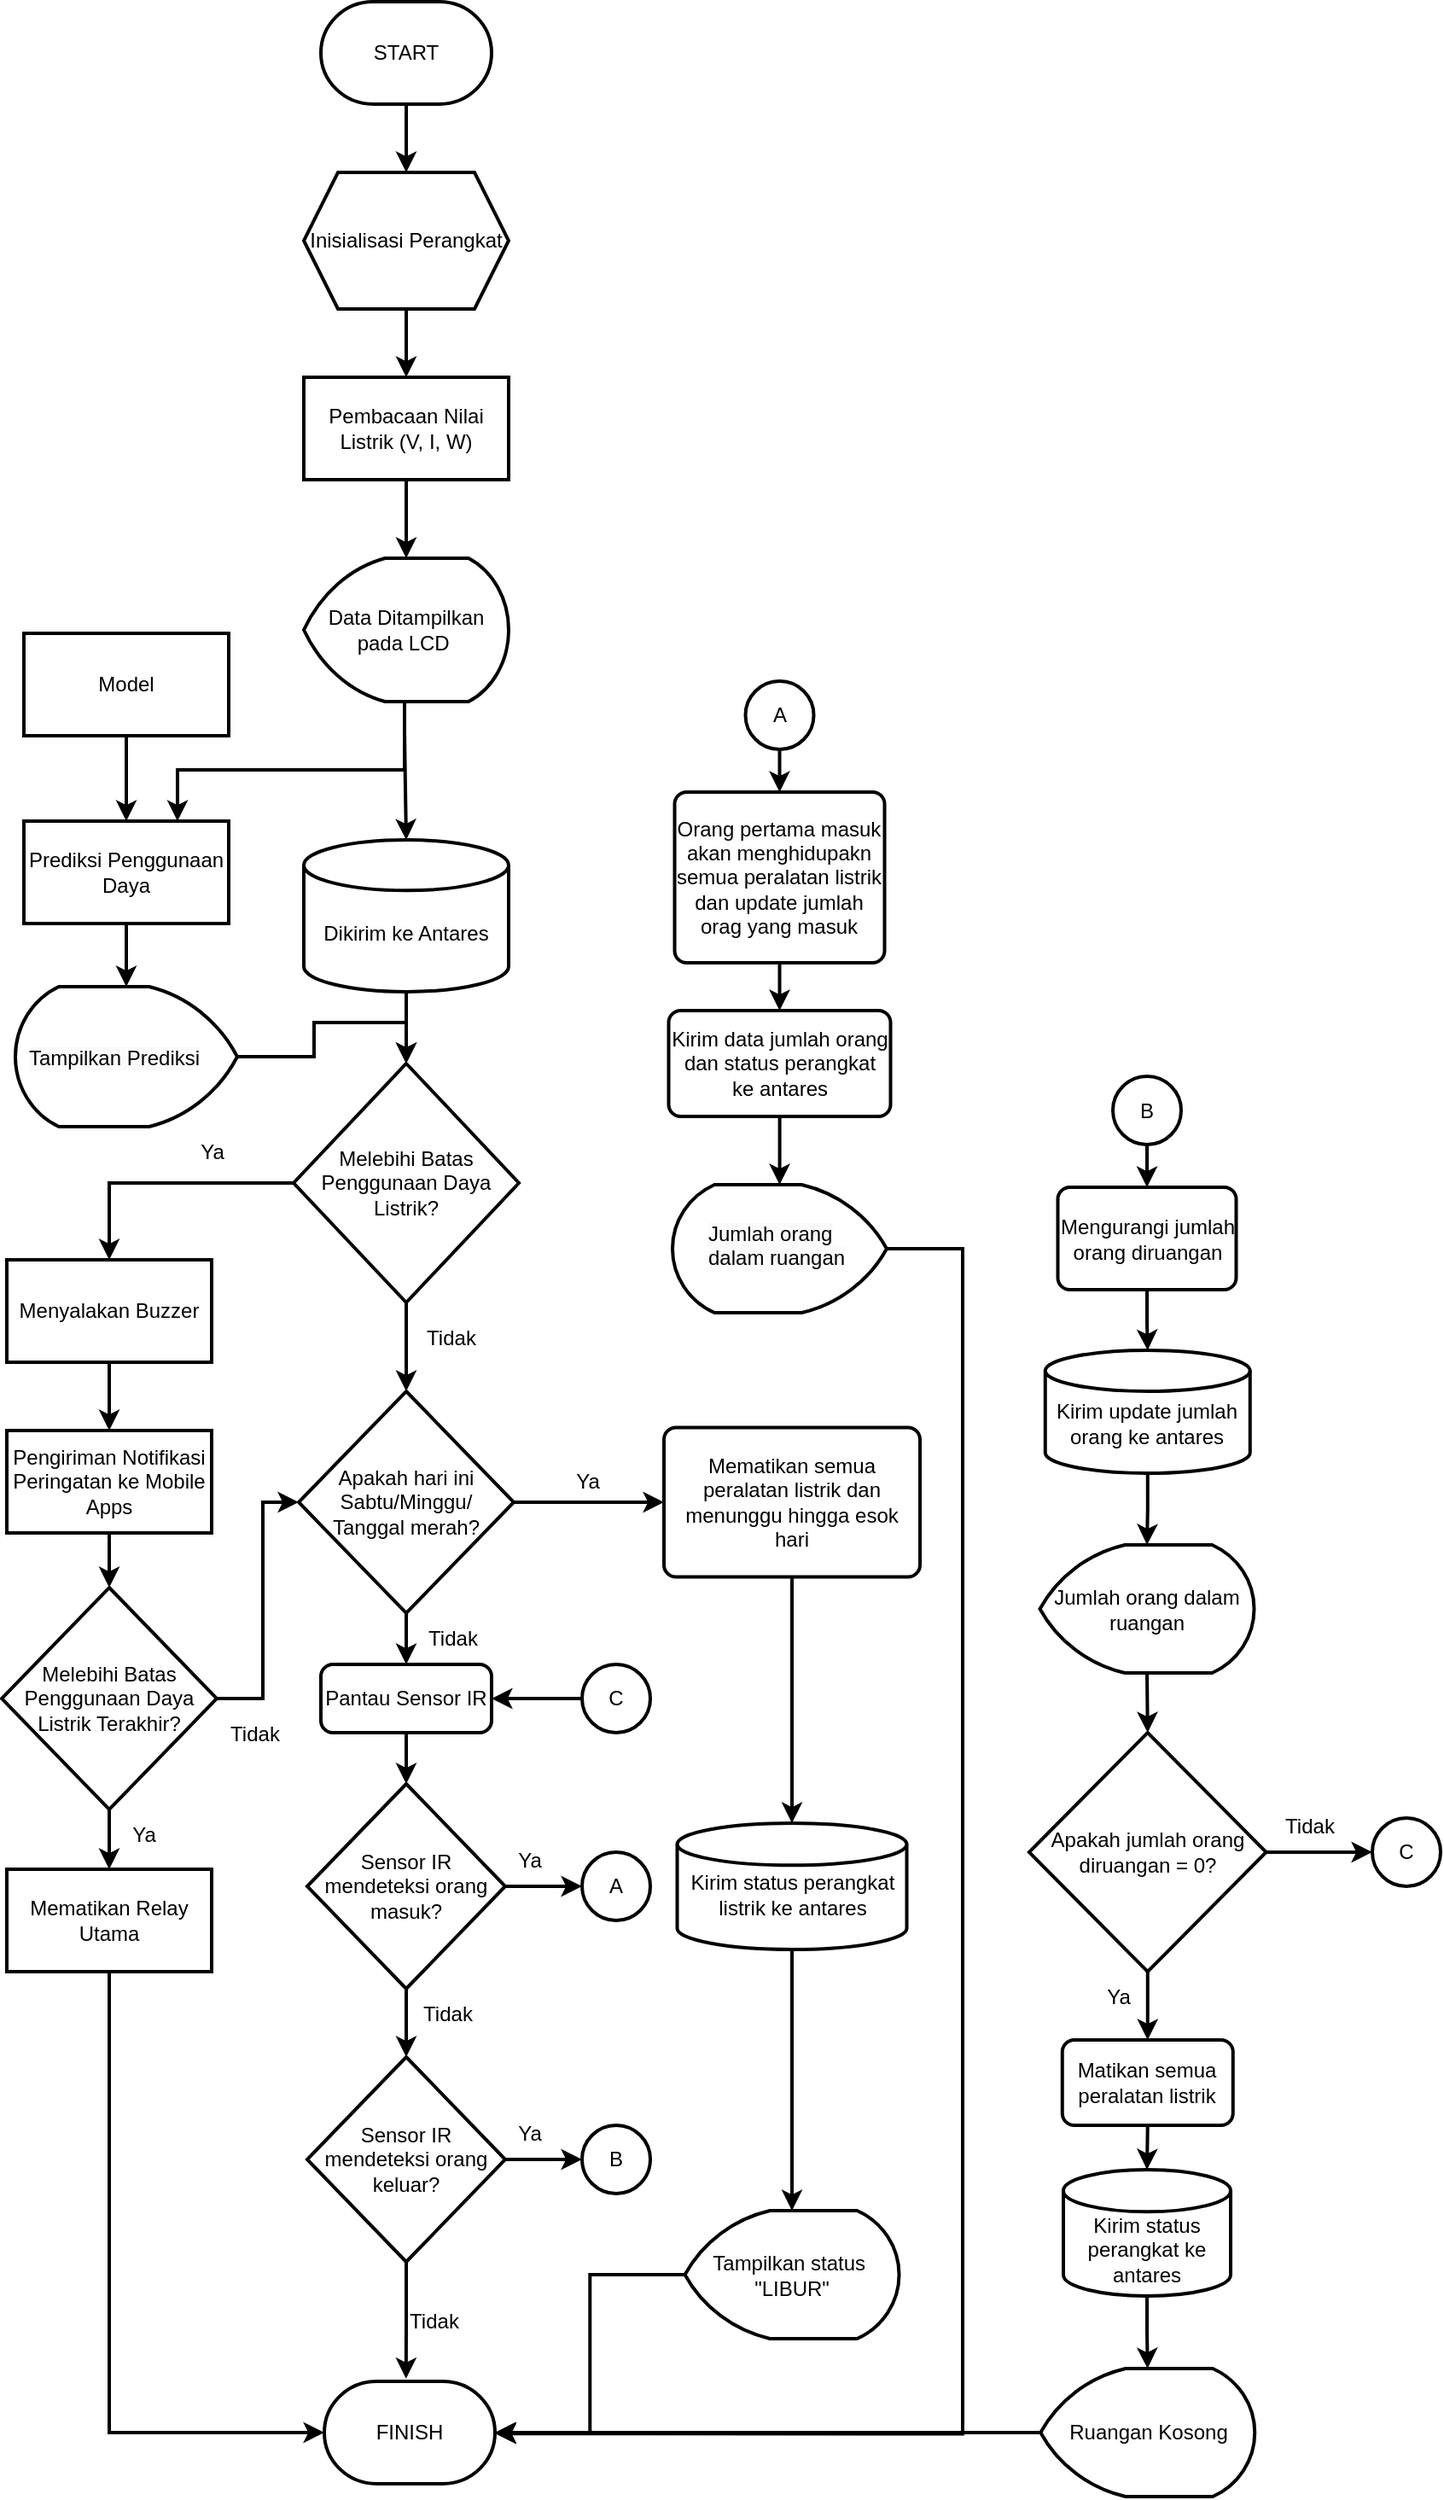 <mxfile version="24.6.4" type="device" pages="4">
  <diagram name="Sistem Umum" id="RrSvOw7ANNgyNgRPT1aV">
    <mxGraphModel dx="1180" dy="2095" grid="1" gridSize="10" guides="1" tooltips="1" connect="1" arrows="1" fold="1" page="1" pageScale="1" pageWidth="827" pageHeight="1169" math="0" shadow="0">
      <root>
        <mxCell id="0" />
        <mxCell id="1" parent="0" />
        <mxCell id="bnpkmZor5TYQR4wsPJD0-1" value="" style="edgeStyle=orthogonalEdgeStyle;rounded=0;orthogonalLoop=1;jettySize=auto;html=1;strokeWidth=2;" parent="1" source="bnpkmZor5TYQR4wsPJD0-2" target="bnpkmZor5TYQR4wsPJD0-4" edge="1">
          <mxGeometry relative="1" as="geometry" />
        </mxCell>
        <mxCell id="bnpkmZor5TYQR4wsPJD0-2" value="START" style="strokeWidth=2;html=1;shape=mxgraph.flowchart.terminator;whiteSpace=wrap;" parent="1" vertex="1">
          <mxGeometry x="217" y="870" width="100" height="60" as="geometry" />
        </mxCell>
        <mxCell id="bnpkmZor5TYQR4wsPJD0-3" value="" style="edgeStyle=orthogonalEdgeStyle;rounded=0;orthogonalLoop=1;jettySize=auto;html=1;strokeWidth=2;" parent="1" source="bnpkmZor5TYQR4wsPJD0-4" target="bnpkmZor5TYQR4wsPJD0-7" edge="1">
          <mxGeometry relative="1" as="geometry" />
        </mxCell>
        <mxCell id="bnpkmZor5TYQR4wsPJD0-4" value="Inisialisasi Perangkat" style="shape=hexagon;perimeter=hexagonPerimeter2;whiteSpace=wrap;html=1;fixedSize=1;strokeWidth=2;" parent="1" vertex="1">
          <mxGeometry x="207" y="970" width="120" height="80" as="geometry" />
        </mxCell>
        <mxCell id="bnpkmZor5TYQR4wsPJD0-97" value="" style="edgeStyle=orthogonalEdgeStyle;rounded=0;orthogonalLoop=1;jettySize=auto;html=1;strokeWidth=2;" parent="1" source="bnpkmZor5TYQR4wsPJD0-7" target="bnpkmZor5TYQR4wsPJD0-96" edge="1">
          <mxGeometry relative="1" as="geometry" />
        </mxCell>
        <mxCell id="bnpkmZor5TYQR4wsPJD0-7" value="Pembacaan Nilai Listrik (V, I, W)" style="whiteSpace=wrap;html=1;strokeWidth=2;" parent="1" vertex="1">
          <mxGeometry x="207" y="1090" width="120" height="60" as="geometry" />
        </mxCell>
        <mxCell id="bnpkmZor5TYQR4wsPJD0-8" value="" style="edgeStyle=orthogonalEdgeStyle;rounded=0;orthogonalLoop=1;jettySize=auto;html=1;strokeWidth=2;exitX=0.5;exitY=1;exitDx=0;exitDy=0;exitPerimeter=0;" parent="1" source="bnpkmZor5TYQR4wsPJD0-90" target="bnpkmZor5TYQR4wsPJD0-11" edge="1">
          <mxGeometry relative="1" as="geometry">
            <mxPoint x="267" y="1440" as="sourcePoint" />
          </mxGeometry>
        </mxCell>
        <mxCell id="bnpkmZor5TYQR4wsPJD0-9" value="" style="edgeStyle=orthogonalEdgeStyle;rounded=0;orthogonalLoop=1;jettySize=auto;html=1;entryX=0.5;entryY=0;entryDx=0;entryDy=0;exitX=0;exitY=0.5;exitDx=0;exitDy=0;strokeWidth=2;" parent="1" source="bnpkmZor5TYQR4wsPJD0-11" target="bnpkmZor5TYQR4wsPJD0-13" edge="1">
          <mxGeometry relative="1" as="geometry">
            <mxPoint x="439" y="1432" as="targetPoint" />
          </mxGeometry>
        </mxCell>
        <mxCell id="bnpkmZor5TYQR4wsPJD0-10" value="" style="edgeStyle=orthogonalEdgeStyle;rounded=0;orthogonalLoop=1;jettySize=auto;html=1;strokeWidth=2;" parent="1" source="bnpkmZor5TYQR4wsPJD0-11" target="bnpkmZor5TYQR4wsPJD0-24" edge="1">
          <mxGeometry relative="1" as="geometry" />
        </mxCell>
        <mxCell id="bnpkmZor5TYQR4wsPJD0-11" value="Melebihi Batas Penggunaan Daya Listrik?" style="rhombus;whiteSpace=wrap;html=1;strokeWidth=2;" parent="1" vertex="1">
          <mxGeometry x="201" y="1492" width="132" height="140" as="geometry" />
        </mxCell>
        <mxCell id="bnpkmZor5TYQR4wsPJD0-12" value="" style="edgeStyle=orthogonalEdgeStyle;rounded=0;orthogonalLoop=1;jettySize=auto;html=1;strokeWidth=2;" parent="1" source="bnpkmZor5TYQR4wsPJD0-13" target="bnpkmZor5TYQR4wsPJD0-15" edge="1">
          <mxGeometry relative="1" as="geometry" />
        </mxCell>
        <mxCell id="bnpkmZor5TYQR4wsPJD0-13" value="Menyalakan Buzzer" style="whiteSpace=wrap;html=1;strokeWidth=2;" parent="1" vertex="1">
          <mxGeometry x="33" y="1607" width="120" height="60" as="geometry" />
        </mxCell>
        <mxCell id="bnpkmZor5TYQR4wsPJD0-14" value="" style="edgeStyle=orthogonalEdgeStyle;rounded=0;orthogonalLoop=1;jettySize=auto;html=1;strokeWidth=2;" parent="1" source="bnpkmZor5TYQR4wsPJD0-15" target="bnpkmZor5TYQR4wsPJD0-77" edge="1">
          <mxGeometry relative="1" as="geometry" />
        </mxCell>
        <mxCell id="bnpkmZor5TYQR4wsPJD0-15" value="Pengiriman Notifikasi Peringatan ke Mobile Apps" style="whiteSpace=wrap;html=1;strokeWidth=2;" parent="1" vertex="1">
          <mxGeometry x="33" y="1707" width="120" height="60" as="geometry" />
        </mxCell>
        <mxCell id="bnpkmZor5TYQR4wsPJD0-16" value="" style="edgeStyle=orthogonalEdgeStyle;rounded=0;orthogonalLoop=1;jettySize=auto;html=1;strokeWidth=2;entryX=0;entryY=0.5;entryDx=0;entryDy=0;entryPerimeter=0;exitX=0.5;exitY=1;exitDx=0;exitDy=0;" parent="1" source="bnpkmZor5TYQR4wsPJD0-17" target="bnpkmZor5TYQR4wsPJD0-73" edge="1">
          <mxGeometry relative="1" as="geometry">
            <mxPoint x="93.0" y="2056.5" as="targetPoint" />
          </mxGeometry>
        </mxCell>
        <mxCell id="bnpkmZor5TYQR4wsPJD0-17" value="Mematikan Relay Utama" style="whiteSpace=wrap;html=1;strokeWidth=2;" parent="1" vertex="1">
          <mxGeometry x="33" y="1964" width="120" height="60" as="geometry" />
        </mxCell>
        <mxCell id="bnpkmZor5TYQR4wsPJD0-18" value="" style="edgeStyle=orthogonalEdgeStyle;rounded=0;orthogonalLoop=1;jettySize=auto;html=1;strokeWidth=2;entryX=0.5;entryY=1;entryDx=0;entryDy=0;entryPerimeter=0;" parent="1" source="bnpkmZor5TYQR4wsPJD0-19" target="bnpkmZor5TYQR4wsPJD0-82" edge="1">
          <mxGeometry relative="1" as="geometry">
            <mxPoint x="103" y="1460" as="targetPoint" />
          </mxGeometry>
        </mxCell>
        <mxCell id="bnpkmZor5TYQR4wsPJD0-19" value="Prediksi Penggunaan Daya" style="whiteSpace=wrap;html=1;strokeWidth=2;" parent="1" vertex="1">
          <mxGeometry x="43" y="1350" width="120" height="60" as="geometry" />
        </mxCell>
        <mxCell id="bnpkmZor5TYQR4wsPJD0-20" value="" style="edgeStyle=orthogonalEdgeStyle;rounded=0;orthogonalLoop=1;jettySize=auto;html=1;strokeWidth=2;" parent="1" source="bnpkmZor5TYQR4wsPJD0-21" target="bnpkmZor5TYQR4wsPJD0-19" edge="1">
          <mxGeometry relative="1" as="geometry" />
        </mxCell>
        <mxCell id="bnpkmZor5TYQR4wsPJD0-21" value="Model" style="whiteSpace=wrap;html=1;strokeWidth=2;" parent="1" vertex="1">
          <mxGeometry x="43" y="1240" width="120" height="60" as="geometry" />
        </mxCell>
        <mxCell id="bnpkmZor5TYQR4wsPJD0-22" style="edgeStyle=orthogonalEdgeStyle;rounded=0;orthogonalLoop=1;jettySize=auto;html=1;entryX=0;entryY=0.5;entryDx=0;entryDy=0;strokeWidth=2;" parent="1" source="bnpkmZor5TYQR4wsPJD0-24" target="bnpkmZor5TYQR4wsPJD0-27" edge="1">
          <mxGeometry relative="1" as="geometry">
            <mxPoint x="373.0" y="1749" as="targetPoint" />
          </mxGeometry>
        </mxCell>
        <mxCell id="bnpkmZor5TYQR4wsPJD0-23" style="edgeStyle=orthogonalEdgeStyle;rounded=0;orthogonalLoop=1;jettySize=auto;html=1;exitX=0.5;exitY=1;exitDx=0;exitDy=0;exitPerimeter=0;entryX=0.5;entryY=0;entryDx=0;entryDy=0;strokeWidth=2;" parent="1" source="bnpkmZor5TYQR4wsPJD0-24" target="bnpkmZor5TYQR4wsPJD0-28" edge="1">
          <mxGeometry relative="1" as="geometry" />
        </mxCell>
        <mxCell id="bnpkmZor5TYQR4wsPJD0-24" value="Apakah hari ini Sabtu/Minggu/&lt;div&gt;Tanggal merah?&lt;/div&gt;" style="strokeWidth=2;html=1;shape=mxgraph.flowchart.decision;whiteSpace=wrap;" parent="1" vertex="1">
          <mxGeometry x="204" y="1684" width="126" height="130" as="geometry" />
        </mxCell>
        <mxCell id="bnpkmZor5TYQR4wsPJD0-25" value="Ya" style="text;html=1;align=center;verticalAlign=middle;resizable=0;points=[];autosize=1;strokeColor=none;fillColor=none;strokeWidth=2;" parent="1" vertex="1">
          <mxGeometry x="353" y="1722" width="40" height="30" as="geometry" />
        </mxCell>
        <mxCell id="bnpkmZor5TYQR4wsPJD0-26" style="edgeStyle=orthogonalEdgeStyle;rounded=0;orthogonalLoop=1;jettySize=auto;html=1;exitX=0.5;exitY=1;exitDx=0;exitDy=0;entryX=0.5;entryY=0;entryDx=0;entryDy=0;strokeWidth=2;entryPerimeter=0;" parent="1" source="bnpkmZor5TYQR4wsPJD0-27" target="bnpkmZor5TYQR4wsPJD0-91" edge="1">
          <mxGeometry relative="1" as="geometry">
            <mxPoint x="493" y="1929" as="targetPoint" />
          </mxGeometry>
        </mxCell>
        <mxCell id="bnpkmZor5TYQR4wsPJD0-27" value="Mematikan semua peralatan listrik dan menunggu hingga esok hari" style="rounded=1;whiteSpace=wrap;html=1;absoluteArcSize=1;arcSize=14;strokeWidth=2;align=center;" parent="1" vertex="1">
          <mxGeometry x="418" y="1705.25" width="150" height="87.5" as="geometry" />
        </mxCell>
        <mxCell id="bnpkmZor5TYQR4wsPJD0-28" value="Pantau Sensor IR" style="rounded=1;whiteSpace=wrap;html=1;absoluteArcSize=1;arcSize=14;strokeWidth=2;" parent="1" vertex="1">
          <mxGeometry x="217" y="1844" width="100" height="40" as="geometry" />
        </mxCell>
        <mxCell id="bnpkmZor5TYQR4wsPJD0-29" style="edgeStyle=orthogonalEdgeStyle;rounded=0;orthogonalLoop=1;jettySize=auto;html=1;exitX=0.5;exitY=1;exitDx=0;exitDy=0;exitPerimeter=0;entryX=0.5;entryY=0;entryDx=0;entryDy=0;entryPerimeter=0;strokeWidth=2;" parent="1" source="bnpkmZor5TYQR4wsPJD0-31" target="bnpkmZor5TYQR4wsPJD0-35" edge="1">
          <mxGeometry relative="1" as="geometry">
            <mxPoint x="266.923" y="2074" as="targetPoint" />
          </mxGeometry>
        </mxCell>
        <mxCell id="bnpkmZor5TYQR4wsPJD0-30" style="edgeStyle=orthogonalEdgeStyle;rounded=0;orthogonalLoop=1;jettySize=auto;html=1;exitX=1;exitY=0.5;exitDx=0;exitDy=0;exitPerimeter=0;entryX=0;entryY=0.5;entryDx=0;entryDy=0;entryPerimeter=0;strokeWidth=2;" parent="1" source="bnpkmZor5TYQR4wsPJD0-31" target="bnpkmZor5TYQR4wsPJD0-55" edge="1">
          <mxGeometry relative="1" as="geometry">
            <mxPoint x="364" y="1974" as="targetPoint" />
          </mxGeometry>
        </mxCell>
        <mxCell id="bnpkmZor5TYQR4wsPJD0-31" value="Sensor IR mendeteksi orang masuk?" style="strokeWidth=2;html=1;shape=mxgraph.flowchart.decision;whiteSpace=wrap;" parent="1" vertex="1">
          <mxGeometry x="209" y="1914" width="116" height="120" as="geometry" />
        </mxCell>
        <mxCell id="bnpkmZor5TYQR4wsPJD0-32" style="edgeStyle=orthogonalEdgeStyle;rounded=0;orthogonalLoop=1;jettySize=auto;html=1;exitX=0.5;exitY=1;exitDx=0;exitDy=0;entryX=0.5;entryY=0;entryDx=0;entryDy=0;entryPerimeter=0;strokeWidth=2;" parent="1" source="bnpkmZor5TYQR4wsPJD0-28" target="bnpkmZor5TYQR4wsPJD0-31" edge="1">
          <mxGeometry relative="1" as="geometry" />
        </mxCell>
        <mxCell id="bnpkmZor5TYQR4wsPJD0-33" value="Tidak" style="text;html=1;align=center;verticalAlign=middle;resizable=0;points=[];autosize=1;strokeColor=none;fillColor=none;strokeWidth=2;" parent="1" vertex="1">
          <mxGeometry x="269" y="1814" width="50" height="30" as="geometry" />
        </mxCell>
        <mxCell id="bnpkmZor5TYQR4wsPJD0-34" value="Tidak" style="text;html=1;align=center;verticalAlign=middle;resizable=0;points=[];autosize=1;strokeColor=none;fillColor=none;strokeWidth=2;" parent="1" vertex="1">
          <mxGeometry x="266" y="2034" width="50" height="30" as="geometry" />
        </mxCell>
        <mxCell id="bnpkmZor5TYQR4wsPJD0-35" value="Sensor IR mendeteksi orang keluar?" style="strokeWidth=2;html=1;shape=mxgraph.flowchart.decision;whiteSpace=wrap;" parent="1" vertex="1">
          <mxGeometry x="209" y="2074" width="116" height="120" as="geometry" />
        </mxCell>
        <mxCell id="bnpkmZor5TYQR4wsPJD0-36" value="Tidak" style="text;html=1;align=center;verticalAlign=middle;resizable=0;points=[];autosize=1;strokeColor=none;fillColor=none;strokeWidth=2;" parent="1" vertex="1">
          <mxGeometry x="258" y="2214" width="50" height="30" as="geometry" />
        </mxCell>
        <mxCell id="bnpkmZor5TYQR4wsPJD0-37" style="edgeStyle=orthogonalEdgeStyle;rounded=0;orthogonalLoop=1;jettySize=auto;html=1;exitX=0.5;exitY=1;exitDx=0;exitDy=0;exitPerimeter=0;entryX=0.479;entryY=-0.027;entryDx=0;entryDy=0;entryPerimeter=0;strokeWidth=2;" parent="1" source="bnpkmZor5TYQR4wsPJD0-35" target="bnpkmZor5TYQR4wsPJD0-73" edge="1">
          <mxGeometry relative="1" as="geometry">
            <mxPoint x="267" y="2274" as="targetPoint" />
          </mxGeometry>
        </mxCell>
        <mxCell id="bnpkmZor5TYQR4wsPJD0-38" value="Ya" style="text;html=1;align=center;verticalAlign=middle;resizable=0;points=[];autosize=1;strokeColor=none;fillColor=none;strokeWidth=2;" parent="1" vertex="1">
          <mxGeometry x="319" y="1944" width="40" height="30" as="geometry" />
        </mxCell>
        <mxCell id="bnpkmZor5TYQR4wsPJD0-39" style="edgeStyle=orthogonalEdgeStyle;rounded=0;orthogonalLoop=1;jettySize=auto;html=1;exitX=1;exitY=0.5;exitDx=0;exitDy=0;exitPerimeter=0;entryX=0;entryY=0.5;entryDx=0;entryDy=0;entryPerimeter=0;strokeWidth=2;" parent="1" source="bnpkmZor5TYQR4wsPJD0-35" target="bnpkmZor5TYQR4wsPJD0-56" edge="1">
          <mxGeometry relative="1" as="geometry">
            <mxPoint x="364" y="2134" as="targetPoint" />
          </mxGeometry>
        </mxCell>
        <mxCell id="bnpkmZor5TYQR4wsPJD0-40" style="edgeStyle=orthogonalEdgeStyle;rounded=0;orthogonalLoop=1;jettySize=auto;html=1;exitX=0.5;exitY=1;exitDx=0;exitDy=0;exitPerimeter=0;entryX=0.5;entryY=0;entryDx=0;entryDy=0;strokeWidth=2;" parent="1" source="bnpkmZor5TYQR4wsPJD0-60" target="bnpkmZor5TYQR4wsPJD0-43" edge="1">
          <mxGeometry relative="1" as="geometry">
            <mxPoint x="485.75" y="1313" as="sourcePoint" />
          </mxGeometry>
        </mxCell>
        <mxCell id="bnpkmZor5TYQR4wsPJD0-41" style="edgeStyle=orthogonalEdgeStyle;rounded=0;orthogonalLoop=1;jettySize=auto;html=1;exitX=0.5;exitY=1;exitDx=0;exitDy=0;exitPerimeter=0;entryX=0.5;entryY=0;entryDx=0;entryDy=0;strokeWidth=2;" parent="1" source="bnpkmZor5TYQR4wsPJD0-61" target="bnpkmZor5TYQR4wsPJD0-47" edge="1">
          <mxGeometry relative="1" as="geometry">
            <mxPoint x="701" y="1539.5" as="sourcePoint" />
          </mxGeometry>
        </mxCell>
        <mxCell id="bnpkmZor5TYQR4wsPJD0-42" style="edgeStyle=orthogonalEdgeStyle;rounded=0;orthogonalLoop=1;jettySize=auto;html=1;exitX=0.5;exitY=1;exitDx=0;exitDy=0;entryX=0.5;entryY=0;entryDx=0;entryDy=0;strokeWidth=2;" parent="1" source="bnpkmZor5TYQR4wsPJD0-43" target="bnpkmZor5TYQR4wsPJD0-45" edge="1">
          <mxGeometry relative="1" as="geometry" />
        </mxCell>
        <mxCell id="bnpkmZor5TYQR4wsPJD0-43" value="&lt;div style=&quot;&quot;&gt;&lt;span style=&quot;background-color: initial;&quot;&gt;Orang pertama masuk akan menghidupakn semua peralatan listrik dan update jumlah orag yang masuk&lt;/span&gt;&lt;/div&gt;" style="rounded=1;whiteSpace=wrap;html=1;absoluteArcSize=1;arcSize=14;strokeWidth=2;align=center;" parent="1" vertex="1">
          <mxGeometry x="424.25" y="1333" width="123" height="100" as="geometry" />
        </mxCell>
        <mxCell id="bnpkmZor5TYQR4wsPJD0-44" value="" style="edgeStyle=orthogonalEdgeStyle;rounded=0;orthogonalLoop=1;jettySize=auto;html=1;strokeWidth=2;" parent="1" source="bnpkmZor5TYQR4wsPJD0-45" target="bnpkmZor5TYQR4wsPJD0-86" edge="1">
          <mxGeometry relative="1" as="geometry" />
        </mxCell>
        <mxCell id="bnpkmZor5TYQR4wsPJD0-45" value="Kirim data jumlah orang dan status perangkat ke antares" style="rounded=1;whiteSpace=wrap;html=1;absoluteArcSize=1;arcSize=14;strokeWidth=2;align=center;" parent="1" vertex="1">
          <mxGeometry x="420.75" y="1461" width="130" height="62" as="geometry" />
        </mxCell>
        <mxCell id="bnpkmZor5TYQR4wsPJD0-46" style="edgeStyle=orthogonalEdgeStyle;rounded=0;orthogonalLoop=1;jettySize=auto;html=1;exitX=0.5;exitY=1;exitDx=0;exitDy=0;strokeWidth=2;" parent="1" source="bnpkmZor5TYQR4wsPJD0-47" target="bnpkmZor5TYQR4wsPJD0-88" edge="1">
          <mxGeometry relative="1" as="geometry">
            <mxPoint x="699.505" y="1632" as="targetPoint" />
          </mxGeometry>
        </mxCell>
        <mxCell id="bnpkmZor5TYQR4wsPJD0-47" value="&lt;div style=&quot;&quot;&gt;&lt;span style=&quot;background-color: initial;&quot;&gt;Mengurangi jumlah orang diruangan&lt;/span&gt;&lt;/div&gt;" style="rounded=1;whiteSpace=wrap;html=1;absoluteArcSize=1;arcSize=14;strokeWidth=2;align=center;" parent="1" vertex="1">
          <mxGeometry x="648.75" y="1564.5" width="104.5" height="60" as="geometry" />
        </mxCell>
        <mxCell id="bnpkmZor5TYQR4wsPJD0-48" style="edgeStyle=orthogonalEdgeStyle;rounded=0;orthogonalLoop=1;jettySize=auto;html=1;exitX=0.5;exitY=1;exitDx=0;exitDy=0;exitPerimeter=0;entryX=0.5;entryY=0;entryDx=0;entryDy=0;strokeWidth=2;" parent="1" source="bnpkmZor5TYQR4wsPJD0-50" target="bnpkmZor5TYQR4wsPJD0-53" edge="1">
          <mxGeometry relative="1" as="geometry" />
        </mxCell>
        <mxCell id="bnpkmZor5TYQR4wsPJD0-49" value="" style="edgeStyle=orthogonalEdgeStyle;rounded=0;orthogonalLoop=1;jettySize=auto;html=1;strokeWidth=2;" parent="1" source="bnpkmZor5TYQR4wsPJD0-50" target="bnpkmZor5TYQR4wsPJD0-70" edge="1">
          <mxGeometry relative="1" as="geometry" />
        </mxCell>
        <mxCell id="bnpkmZor5TYQR4wsPJD0-50" value="Apakah jumlah orang diruangan = 0?" style="strokeWidth=2;html=1;shape=mxgraph.flowchart.decision;whiteSpace=wrap;" parent="1" vertex="1">
          <mxGeometry x="631.94" y="1884" width="138.88" height="140" as="geometry" />
        </mxCell>
        <mxCell id="bnpkmZor5TYQR4wsPJD0-51" value="Ya" style="text;html=1;align=center;verticalAlign=middle;resizable=0;points=[];autosize=1;strokeColor=none;fillColor=none;strokeWidth=2;" parent="1" vertex="1">
          <mxGeometry x="664.38" y="2024" width="40" height="30" as="geometry" />
        </mxCell>
        <mxCell id="bnpkmZor5TYQR4wsPJD0-52" style="edgeStyle=orthogonalEdgeStyle;rounded=0;orthogonalLoop=1;jettySize=auto;html=1;exitX=0.5;exitY=1;exitDx=0;exitDy=0;entryX=0.5;entryY=0;entryDx=0;entryDy=0;strokeWidth=2;entryPerimeter=0;" parent="1" source="bnpkmZor5TYQR4wsPJD0-53" target="bnpkmZor5TYQR4wsPJD0-89" edge="1">
          <mxGeometry relative="1" as="geometry">
            <mxPoint x="701" y="2154" as="targetPoint" />
          </mxGeometry>
        </mxCell>
        <mxCell id="bnpkmZor5TYQR4wsPJD0-53" value="Matikan semua peralatan listrik" style="rounded=1;whiteSpace=wrap;html=1;absoluteArcSize=1;arcSize=14;strokeWidth=2;" parent="1" vertex="1">
          <mxGeometry x="651.38" y="2064" width="100" height="50" as="geometry" />
        </mxCell>
        <mxCell id="bnpkmZor5TYQR4wsPJD0-54" style="edgeStyle=orthogonalEdgeStyle;rounded=0;orthogonalLoop=1;jettySize=auto;html=1;exitX=0.5;exitY=1;exitDx=0;exitDy=0;strokeWidth=2;exitPerimeter=0;" parent="1" source="bnpkmZor5TYQR4wsPJD0-89" target="bnpkmZor5TYQR4wsPJD0-68" edge="1">
          <mxGeometry relative="1" as="geometry">
            <mxPoint x="701" y="2204" as="sourcePoint" />
          </mxGeometry>
        </mxCell>
        <mxCell id="bnpkmZor5TYQR4wsPJD0-55" value="A" style="strokeWidth=2;html=1;shape=mxgraph.flowchart.start_2;whiteSpace=wrap;" parent="1" vertex="1">
          <mxGeometry x="370" y="1954" width="40" height="40" as="geometry" />
        </mxCell>
        <mxCell id="bnpkmZor5TYQR4wsPJD0-56" value="B" style="strokeWidth=2;html=1;shape=mxgraph.flowchart.start_2;whiteSpace=wrap;" parent="1" vertex="1">
          <mxGeometry x="370" y="2114" width="40" height="40" as="geometry" />
        </mxCell>
        <mxCell id="bnpkmZor5TYQR4wsPJD0-57" value="Ya" style="text;html=1;align=center;verticalAlign=middle;resizable=0;points=[];autosize=1;strokeColor=none;fillColor=none;strokeWidth=2;" parent="1" vertex="1">
          <mxGeometry x="319" y="2104" width="40" height="30" as="geometry" />
        </mxCell>
        <mxCell id="bnpkmZor5TYQR4wsPJD0-58" value="Tampilkan status&amp;nbsp;&lt;br&gt;&quot;LIBUR&quot;" style="strokeWidth=2;html=1;shape=mxgraph.flowchart.display;whiteSpace=wrap;" parent="1" vertex="1">
          <mxGeometry x="430.25" y="2164" width="125.5" height="75" as="geometry" />
        </mxCell>
        <mxCell id="bnpkmZor5TYQR4wsPJD0-59" style="edgeStyle=orthogonalEdgeStyle;rounded=0;orthogonalLoop=1;jettySize=auto;html=1;exitX=0.5;exitY=1;exitDx=0;exitDy=0;entryX=0.5;entryY=0;entryDx=0;entryDy=0;entryPerimeter=0;strokeWidth=2;exitPerimeter=0;" parent="1" source="bnpkmZor5TYQR4wsPJD0-91" target="bnpkmZor5TYQR4wsPJD0-58" edge="1">
          <mxGeometry relative="1" as="geometry">
            <mxPoint x="493" y="2019" as="sourcePoint" />
          </mxGeometry>
        </mxCell>
        <mxCell id="bnpkmZor5TYQR4wsPJD0-60" value="A" style="strokeWidth=2;html=1;shape=mxgraph.flowchart.start_2;whiteSpace=wrap;" parent="1" vertex="1">
          <mxGeometry x="465.75" y="1268" width="40" height="40" as="geometry" />
        </mxCell>
        <mxCell id="bnpkmZor5TYQR4wsPJD0-61" value="B" style="strokeWidth=2;html=1;shape=mxgraph.flowchart.start_2;whiteSpace=wrap;" parent="1" vertex="1">
          <mxGeometry x="681" y="1499.5" width="40" height="40" as="geometry" />
        </mxCell>
        <mxCell id="bnpkmZor5TYQR4wsPJD0-62" style="edgeStyle=orthogonalEdgeStyle;rounded=0;orthogonalLoop=1;jettySize=auto;html=1;exitX=0;exitY=0.5;exitDx=0;exitDy=0;exitPerimeter=0;entryX=1.002;entryY=0.511;entryDx=0;entryDy=0;entryPerimeter=0;strokeWidth=2;" parent="1" source="bnpkmZor5TYQR4wsPJD0-86" target="bnpkmZor5TYQR4wsPJD0-73" edge="1">
          <mxGeometry relative="1" as="geometry">
            <mxPoint x="344" y="2324" as="targetPoint" />
            <mxPoint x="666.25" y="1874" as="sourcePoint" />
            <Array as="points">
              <mxPoint x="593" y="1601" />
              <mxPoint x="593" y="2295" />
            </Array>
          </mxGeometry>
        </mxCell>
        <mxCell id="bnpkmZor5TYQR4wsPJD0-63" value="Jumlah orang dalam ruangan" style="strokeWidth=2;html=1;shape=mxgraph.flowchart.display;whiteSpace=wrap;" parent="1" vertex="1">
          <mxGeometry x="638.25" y="1774" width="125.5" height="75" as="geometry" />
        </mxCell>
        <mxCell id="bnpkmZor5TYQR4wsPJD0-64" style="edgeStyle=orthogonalEdgeStyle;rounded=0;orthogonalLoop=1;jettySize=auto;html=1;exitX=0.5;exitY=1;exitDx=0;exitDy=0;entryX=0.5;entryY=0;entryDx=0;entryDy=0;entryPerimeter=0;strokeWidth=2;exitPerimeter=0;" parent="1" source="bnpkmZor5TYQR4wsPJD0-88" target="bnpkmZor5TYQR4wsPJD0-63" edge="1">
          <mxGeometry relative="1" as="geometry">
            <mxPoint x="701.375" y="1734" as="sourcePoint" />
          </mxGeometry>
        </mxCell>
        <mxCell id="bnpkmZor5TYQR4wsPJD0-65" style="edgeStyle=orthogonalEdgeStyle;rounded=0;orthogonalLoop=1;jettySize=auto;html=1;exitX=0.5;exitY=1;exitDx=0;exitDy=0;exitPerimeter=0;entryX=0.5;entryY=0;entryDx=0;entryDy=0;entryPerimeter=0;strokeWidth=2;" parent="1" source="bnpkmZor5TYQR4wsPJD0-63" target="bnpkmZor5TYQR4wsPJD0-50" edge="1">
          <mxGeometry relative="1" as="geometry" />
        </mxCell>
        <mxCell id="bnpkmZor5TYQR4wsPJD0-66" value="Tidak" style="text;html=1;align=center;verticalAlign=middle;resizable=0;points=[];autosize=1;strokeColor=none;fillColor=none;strokeWidth=2;" parent="1" vertex="1">
          <mxGeometry x="770.82" y="1924" width="50" height="30" as="geometry" />
        </mxCell>
        <mxCell id="bnpkmZor5TYQR4wsPJD0-67" style="edgeStyle=orthogonalEdgeStyle;rounded=0;orthogonalLoop=1;jettySize=auto;html=1;strokeWidth=2;" parent="1" source="bnpkmZor5TYQR4wsPJD0-68" target="bnpkmZor5TYQR4wsPJD0-73" edge="1">
          <mxGeometry relative="1" as="geometry" />
        </mxCell>
        <mxCell id="bnpkmZor5TYQR4wsPJD0-68" value="Ruangan Kosong" style="strokeWidth=2;html=1;shape=mxgraph.flowchart.display;whiteSpace=wrap;" parent="1" vertex="1">
          <mxGeometry x="638.63" y="2256.5" width="125.5" height="75" as="geometry" />
        </mxCell>
        <mxCell id="bnpkmZor5TYQR4wsPJD0-69" style="edgeStyle=orthogonalEdgeStyle;rounded=0;orthogonalLoop=1;jettySize=auto;html=1;exitX=0;exitY=0.5;exitDx=0;exitDy=0;exitPerimeter=0;entryX=1;entryY=0.5;entryDx=0;entryDy=0;entryPerimeter=0;strokeWidth=2;" parent="1" source="bnpkmZor5TYQR4wsPJD0-58" target="bnpkmZor5TYQR4wsPJD0-73" edge="1">
          <mxGeometry relative="1" as="geometry">
            <mxPoint x="317" y="2304" as="targetPoint" />
          </mxGeometry>
        </mxCell>
        <mxCell id="bnpkmZor5TYQR4wsPJD0-70" value="C" style="strokeWidth=2;html=1;shape=mxgraph.flowchart.start_2;whiteSpace=wrap;" parent="1" vertex="1">
          <mxGeometry x="833" y="1934" width="40" height="40" as="geometry" />
        </mxCell>
        <mxCell id="bnpkmZor5TYQR4wsPJD0-71" style="edgeStyle=orthogonalEdgeStyle;rounded=0;orthogonalLoop=1;jettySize=auto;html=1;entryX=1;entryY=0.5;entryDx=0;entryDy=0;strokeWidth=2;" parent="1" source="bnpkmZor5TYQR4wsPJD0-72" target="bnpkmZor5TYQR4wsPJD0-28" edge="1">
          <mxGeometry relative="1" as="geometry" />
        </mxCell>
        <mxCell id="bnpkmZor5TYQR4wsPJD0-72" value="C" style="strokeWidth=2;html=1;shape=mxgraph.flowchart.start_2;whiteSpace=wrap;" parent="1" vertex="1">
          <mxGeometry x="370" y="1844" width="40" height="40" as="geometry" />
        </mxCell>
        <mxCell id="bnpkmZor5TYQR4wsPJD0-73" value="FINISH" style="strokeWidth=2;html=1;shape=mxgraph.flowchart.terminator;whiteSpace=wrap;" parent="1" vertex="1">
          <mxGeometry x="219" y="2264" width="100" height="60" as="geometry" />
        </mxCell>
        <mxCell id="bnpkmZor5TYQR4wsPJD0-74" value="Tidak" style="text;html=1;align=center;verticalAlign=middle;resizable=0;points=[];autosize=1;strokeColor=none;fillColor=none;strokeWidth=2;" parent="1" vertex="1">
          <mxGeometry x="268" y="1638" width="50" height="30" as="geometry" />
        </mxCell>
        <mxCell id="bnpkmZor5TYQR4wsPJD0-75" value="Ya" style="text;html=1;align=center;verticalAlign=middle;resizable=0;points=[];autosize=1;strokeColor=none;fillColor=none;strokeWidth=2;" parent="1" vertex="1">
          <mxGeometry x="133" y="1529" width="40" height="30" as="geometry" />
        </mxCell>
        <mxCell id="bnpkmZor5TYQR4wsPJD0-76" value="" style="edgeStyle=orthogonalEdgeStyle;rounded=0;orthogonalLoop=1;jettySize=auto;html=1;strokeWidth=2;" parent="1" source="bnpkmZor5TYQR4wsPJD0-77" target="bnpkmZor5TYQR4wsPJD0-17" edge="1">
          <mxGeometry relative="1" as="geometry" />
        </mxCell>
        <mxCell id="bnpkmZor5TYQR4wsPJD0-77" value="Melebihi Batas Penggunaan Daya Listrik Terakhir?" style="strokeWidth=2;html=1;shape=mxgraph.flowchart.decision;whiteSpace=wrap;" parent="1" vertex="1">
          <mxGeometry x="30" y="1799" width="126" height="130" as="geometry" />
        </mxCell>
        <mxCell id="bnpkmZor5TYQR4wsPJD0-78" style="edgeStyle=orthogonalEdgeStyle;rounded=0;orthogonalLoop=1;jettySize=auto;html=1;entryX=0;entryY=0.5;entryDx=0;entryDy=0;entryPerimeter=0;strokeWidth=2;" parent="1" source="bnpkmZor5TYQR4wsPJD0-77" target="bnpkmZor5TYQR4wsPJD0-24" edge="1">
          <mxGeometry relative="1" as="geometry">
            <Array as="points">
              <mxPoint x="183" y="1864" />
              <mxPoint x="183" y="1749" />
            </Array>
          </mxGeometry>
        </mxCell>
        <mxCell id="bnpkmZor5TYQR4wsPJD0-79" value="Ya" style="text;html=1;align=center;verticalAlign=middle;resizable=0;points=[];autosize=1;strokeColor=none;fillColor=none;" parent="1" vertex="1">
          <mxGeometry x="93" y="1929" width="40" height="30" as="geometry" />
        </mxCell>
        <mxCell id="bnpkmZor5TYQR4wsPJD0-80" value="Tidak" style="text;html=1;align=center;verticalAlign=middle;resizable=0;points=[];autosize=1;strokeColor=none;fillColor=none;" parent="1" vertex="1">
          <mxGeometry x="153" y="1870" width="50" height="30" as="geometry" />
        </mxCell>
        <mxCell id="bnpkmZor5TYQR4wsPJD0-81" value="" style="group" parent="1" vertex="1" connectable="0">
          <mxGeometry x="38" y="1447" width="136" height="82" as="geometry" />
        </mxCell>
        <mxCell id="bnpkmZor5TYQR4wsPJD0-82" value="" style="strokeWidth=2;html=1;shape=mxgraph.flowchart.display;whiteSpace=wrap;rotation=-180;textDirection=rtl;" parent="bnpkmZor5TYQR4wsPJD0-81" vertex="1">
          <mxGeometry width="130" height="82" as="geometry" />
        </mxCell>
        <mxCell id="bnpkmZor5TYQR4wsPJD0-83" value="&lt;span style=&quot;color: rgb(0, 0, 0); font-family: Helvetica; font-size: 12px; font-style: normal; font-variant-ligatures: normal; font-variant-caps: normal; font-weight: 400; letter-spacing: normal; orphans: 2; text-align: center; text-indent: 0px; text-transform: none; widows: 2; word-spacing: 0px; -webkit-text-stroke-width: 0px; white-space: normal; background-color: rgb(251, 251, 251); text-decoration-thickness: initial; text-decoration-style: initial; text-decoration-color: initial; display: inline !important; float: none;&quot;&gt;Tampilkan Prediksi&lt;/span&gt;" style="text;whiteSpace=wrap;html=1;" parent="bnpkmZor5TYQR4wsPJD0-81" vertex="1">
          <mxGeometry x="6" y="28" width="104" height="40" as="geometry" />
        </mxCell>
        <mxCell id="bnpkmZor5TYQR4wsPJD0-84" style="edgeStyle=orthogonalEdgeStyle;rounded=0;orthogonalLoop=1;jettySize=auto;html=1;entryX=0.5;entryY=0;entryDx=0;entryDy=0;strokeWidth=2;" parent="1" source="bnpkmZor5TYQR4wsPJD0-82" target="bnpkmZor5TYQR4wsPJD0-11" edge="1">
          <mxGeometry relative="1" as="geometry">
            <Array as="points">
              <mxPoint x="213" y="1488" />
              <mxPoint x="213" y="1468" />
              <mxPoint x="267" y="1468" />
            </Array>
          </mxGeometry>
        </mxCell>
        <mxCell id="bnpkmZor5TYQR4wsPJD0-85" value="" style="group" parent="1" vertex="1" connectable="0">
          <mxGeometry x="423" y="1563" width="125.5" height="75" as="geometry" />
        </mxCell>
        <mxCell id="bnpkmZor5TYQR4wsPJD0-86" value="" style="strokeWidth=2;html=1;shape=mxgraph.flowchart.display;whiteSpace=wrap;rotation=-180;" parent="bnpkmZor5TYQR4wsPJD0-85" vertex="1">
          <mxGeometry width="125.5" height="75" as="geometry" />
        </mxCell>
        <mxCell id="bnpkmZor5TYQR4wsPJD0-87" value="&lt;span style=&quot;color: rgb(0, 0, 0); font-family: Helvetica; font-size: 12px; font-style: normal; font-variant-ligatures: normal; font-variant-caps: normal; font-weight: 400; letter-spacing: normal; orphans: 2; text-align: center; text-indent: 0px; text-transform: none; widows: 2; word-spacing: 0px; -webkit-text-stroke-width: 0px; white-space: normal; background-color: rgb(251, 251, 251); text-decoration-thickness: initial; text-decoration-style: initial; text-decoration-color: initial; display: inline !important; float: none;&quot;&gt;Jumlah orang dalam ruangan&lt;/span&gt;" style="text;whiteSpace=wrap;html=1;" parent="bnpkmZor5TYQR4wsPJD0-85" vertex="1">
          <mxGeometry x="19" y="15" width="98.75" height="40" as="geometry" />
        </mxCell>
        <mxCell id="bnpkmZor5TYQR4wsPJD0-88" value="&lt;div&gt;&lt;br&gt;&lt;/div&gt;&lt;div&gt;&lt;span style=&quot;background-color: initial;&quot;&gt;Kirim update jumlah orang ke antares&lt;/span&gt;&lt;br&gt;&lt;/div&gt;" style="strokeWidth=2;html=1;shape=mxgraph.flowchart.database;whiteSpace=wrap;" parent="1" vertex="1">
          <mxGeometry x="641.38" y="1660" width="120" height="72" as="geometry" />
        </mxCell>
        <mxCell id="bnpkmZor5TYQR4wsPJD0-89" value="Kirim status perangkat ke antares" style="strokeWidth=2;html=1;shape=mxgraph.flowchart.database;whiteSpace=wrap;spacingTop=20;" parent="1" vertex="1">
          <mxGeometry x="652" y="2140" width="98" height="74" as="geometry" />
        </mxCell>
        <mxCell id="bnpkmZor5TYQR4wsPJD0-90" value="&lt;div&gt;Dikirim ke Antares&lt;br&gt;&lt;/div&gt;" style="strokeWidth=2;html=1;shape=mxgraph.flowchart.database;whiteSpace=wrap;spacingTop=20;" parent="1" vertex="1">
          <mxGeometry x="207" y="1361" width="120" height="89" as="geometry" />
        </mxCell>
        <mxCell id="bnpkmZor5TYQR4wsPJD0-91" value="Kirim status perangkat listrik ke antares" style="strokeWidth=2;html=1;shape=mxgraph.flowchart.database;whiteSpace=wrap;spacingTop=10;" parent="1" vertex="1">
          <mxGeometry x="425.75" y="1937" width="134.5" height="74" as="geometry" />
        </mxCell>
        <mxCell id="bnpkmZor5TYQR4wsPJD0-94" value="" style="edgeStyle=orthogonalEdgeStyle;rounded=0;orthogonalLoop=1;jettySize=auto;html=1;strokeWidth=2;" parent="1" target="bnpkmZor5TYQR4wsPJD0-90" edge="1">
          <mxGeometry relative="1" as="geometry">
            <mxPoint x="266.034" y="1300.0" as="sourcePoint" />
          </mxGeometry>
        </mxCell>
        <mxCell id="bnpkmZor5TYQR4wsPJD0-95" style="edgeStyle=orthogonalEdgeStyle;rounded=0;orthogonalLoop=1;jettySize=auto;html=1;entryX=0.75;entryY=0;entryDx=0;entryDy=0;exitX=0.5;exitY=1;exitDx=0;exitDy=0;exitPerimeter=0;strokeWidth=2;" parent="1" source="bnpkmZor5TYQR4wsPJD0-96" target="bnpkmZor5TYQR4wsPJD0-19" edge="1">
          <mxGeometry relative="1" as="geometry">
            <mxPoint x="266.04" y="1300.0" as="sourcePoint" />
            <Array as="points">
              <mxPoint x="266" y="1280" />
              <mxPoint x="266" y="1320" />
              <mxPoint x="133" y="1320" />
            </Array>
          </mxGeometry>
        </mxCell>
        <mxCell id="bnpkmZor5TYQR4wsPJD0-96" value="Data Ditampilkan pada LCD&amp;nbsp;" style="strokeWidth=2;html=1;shape=mxgraph.flowchart.display;whiteSpace=wrap;" parent="1" vertex="1">
          <mxGeometry x="207" y="1196" width="120" height="84" as="geometry" />
        </mxCell>
      </root>
    </mxGraphModel>
  </diagram>
  <diagram id="5UjAcEjLN3lYulXPMqBK" name="Sistem org 1">
    <mxGraphModel dx="1434" dy="2023" grid="1" gridSize="10" guides="1" tooltips="1" connect="1" arrows="1" fold="1" page="1" pageScale="1" pageWidth="827" pageHeight="1169" math="0" shadow="0">
      <root>
        <mxCell id="0" />
        <mxCell id="1" parent="0" />
        <mxCell id="lwwjy20mZhRfKeUtYFis-1" value="" style="rounded=0;whiteSpace=wrap;html=1;fillColor=none;dashed=1;" vertex="1" parent="1">
          <mxGeometry x="200" y="-170" width="159" height="300" as="geometry" />
        </mxCell>
        <mxCell id="lwwjy20mZhRfKeUtYFis-2" value="" style="rounded=0;whiteSpace=wrap;html=1;fillColor=none;dashed=1;" vertex="1" parent="1">
          <mxGeometry x="399.5" y="-170" width="159" height="300" as="geometry" />
        </mxCell>
        <mxCell id="lwwjy20mZhRfKeUtYFis-3" value="" style="rounded=0;whiteSpace=wrap;html=1;fillColor=none;dashed=1;" vertex="1" parent="1">
          <mxGeometry x="599.5" y="-170" width="159" height="300" as="geometry" />
        </mxCell>
        <mxCell id="lwwjy20mZhRfKeUtYFis-4" value="" style="rounded=0;whiteSpace=wrap;html=1;fillColor=none;dashed=1;dashPattern=1 4;" vertex="1" parent="1">
          <mxGeometry x="200" y="-170" width="159" height="100" as="geometry" />
        </mxCell>
        <mxCell id="lwwjy20mZhRfKeUtYFis-5" value="" style="rounded=0;whiteSpace=wrap;html=1;fillColor=none;dashed=1;dashPattern=1 4;" vertex="1" parent="1">
          <mxGeometry x="399.5" y="-170" width="159" height="100" as="geometry" />
        </mxCell>
        <mxCell id="lwwjy20mZhRfKeUtYFis-6" value="" style="rounded=0;whiteSpace=wrap;html=1;fillColor=none;dashed=1;dashPattern=1 4;" vertex="1" parent="1">
          <mxGeometry x="599.5" y="-170" width="159" height="100" as="geometry" />
        </mxCell>
        <mxCell id="lwwjy20mZhRfKeUtYFis-7" value="" style="rounded=0;whiteSpace=wrap;html=1;dashed=1;fillColor=none;" vertex="1" parent="1">
          <mxGeometry x="280" y="312" width="760" height="100" as="geometry" />
        </mxCell>
        <mxCell id="lwwjy20mZhRfKeUtYFis-8" value="" style="rounded=0;whiteSpace=wrap;html=1;dashed=1;fillColor=none;" vertex="1" parent="1">
          <mxGeometry x="680" y="455" width="760" height="100" as="geometry" />
        </mxCell>
        <mxCell id="lwwjy20mZhRfKeUtYFis-9" value="" style="edgeStyle=orthogonalEdgeStyle;rounded=0;orthogonalLoop=1;jettySize=auto;html=1;" edge="1" parent="1" source="lwwjy20mZhRfKeUtYFis-10" target="lwwjy20mZhRfKeUtYFis-12">
          <mxGeometry relative="1" as="geometry" />
        </mxCell>
        <mxCell id="lwwjy20mZhRfKeUtYFis-10" value="Input Data" style="rounded=0;whiteSpace=wrap;html=1;" vertex="1" parent="1">
          <mxGeometry x="200" y="200" width="120" height="60" as="geometry" />
        </mxCell>
        <mxCell id="lwwjy20mZhRfKeUtYFis-11" value="" style="edgeStyle=orthogonalEdgeStyle;rounded=0;orthogonalLoop=1;jettySize=auto;html=1;" edge="1" parent="1" source="lwwjy20mZhRfKeUtYFis-12" target="lwwjy20mZhRfKeUtYFis-15">
          <mxGeometry relative="1" as="geometry" />
        </mxCell>
        <mxCell id="lwwjy20mZhRfKeUtYFis-12" value="Data Preprocessing" style="whiteSpace=wrap;html=1;rounded=0;" vertex="1" parent="1">
          <mxGeometry x="400" y="200" width="120" height="60" as="geometry" />
        </mxCell>
        <mxCell id="lwwjy20mZhRfKeUtYFis-13" value="" style="edgeStyle=orthogonalEdgeStyle;rounded=0;orthogonalLoop=1;jettySize=auto;html=1;" edge="1" parent="1" source="lwwjy20mZhRfKeUtYFis-15" target="lwwjy20mZhRfKeUtYFis-17">
          <mxGeometry relative="1" as="geometry" />
        </mxCell>
        <mxCell id="lwwjy20mZhRfKeUtYFis-14" style="edgeStyle=orthogonalEdgeStyle;rounded=0;orthogonalLoop=1;jettySize=auto;html=1;entryX=0.5;entryY=0;entryDx=0;entryDy=0;dashed=1;" edge="1" parent="1" source="lwwjy20mZhRfKeUtYFis-15" target="lwwjy20mZhRfKeUtYFis-7">
          <mxGeometry relative="1" as="geometry" />
        </mxCell>
        <mxCell id="lwwjy20mZhRfKeUtYFis-15" value="Training Model" style="whiteSpace=wrap;html=1;rounded=0;" vertex="1" parent="1">
          <mxGeometry x="600" y="200" width="120" height="60" as="geometry" />
        </mxCell>
        <mxCell id="lwwjy20mZhRfKeUtYFis-16" value="" style="edgeStyle=orthogonalEdgeStyle;rounded=0;orthogonalLoop=1;jettySize=auto;html=1;" edge="1" parent="1" source="lwwjy20mZhRfKeUtYFis-17" target="lwwjy20mZhRfKeUtYFis-20">
          <mxGeometry relative="1" as="geometry" />
        </mxCell>
        <mxCell id="lwwjy20mZhRfKeUtYFis-17" value="Data Realtime" style="whiteSpace=wrap;html=1;rounded=0;" vertex="1" parent="1">
          <mxGeometry x="800" y="200" width="120" height="60" as="geometry" />
        </mxCell>
        <mxCell id="lwwjy20mZhRfKeUtYFis-18" value="" style="edgeStyle=orthogonalEdgeStyle;rounded=0;orthogonalLoop=1;jettySize=auto;html=1;" edge="1" parent="1" source="lwwjy20mZhRfKeUtYFis-20" target="lwwjy20mZhRfKeUtYFis-21">
          <mxGeometry relative="1" as="geometry" />
        </mxCell>
        <mxCell id="lwwjy20mZhRfKeUtYFis-19" style="edgeStyle=orthogonalEdgeStyle;rounded=0;orthogonalLoop=1;jettySize=auto;html=1;dashed=1;" edge="1" parent="1" source="lwwjy20mZhRfKeUtYFis-20" target="lwwjy20mZhRfKeUtYFis-8">
          <mxGeometry relative="1" as="geometry" />
        </mxCell>
        <mxCell id="lwwjy20mZhRfKeUtYFis-20" value="Model" style="whiteSpace=wrap;html=1;rounded=0;" vertex="1" parent="1">
          <mxGeometry x="1000" y="200" width="120" height="60" as="geometry" />
        </mxCell>
        <mxCell id="lwwjy20mZhRfKeUtYFis-21" value="Output Prediksi" style="whiteSpace=wrap;html=1;rounded=0;" vertex="1" parent="1">
          <mxGeometry x="1200" y="200" width="120" height="60" as="geometry" />
        </mxCell>
        <mxCell id="lwwjy20mZhRfKeUtYFis-22" value="" style="edgeStyle=orthogonalEdgeStyle;rounded=0;orthogonalLoop=1;jettySize=auto;html=1;" edge="1" parent="1" source="lwwjy20mZhRfKeUtYFis-23" target="lwwjy20mZhRfKeUtYFis-25">
          <mxGeometry relative="1" as="geometry" />
        </mxCell>
        <mxCell id="lwwjy20mZhRfKeUtYFis-23" value="Fitur Input" style="rounded=0;whiteSpace=wrap;html=1;" vertex="1" parent="1">
          <mxGeometry x="702" y="475" width="119" height="60" as="geometry" />
        </mxCell>
        <mxCell id="lwwjy20mZhRfKeUtYFis-24" value="" style="edgeStyle=orthogonalEdgeStyle;rounded=0;orthogonalLoop=1;jettySize=auto;html=1;" edge="1" parent="1" source="lwwjy20mZhRfKeUtYFis-25" target="lwwjy20mZhRfKeUtYFis-27">
          <mxGeometry relative="1" as="geometry" />
        </mxCell>
        <mxCell id="lwwjy20mZhRfKeUtYFis-25" value="Melintasi Decision Tree" style="whiteSpace=wrap;html=1;rounded=0;" vertex="1" parent="1">
          <mxGeometry x="902" y="475" width="119" height="60" as="geometry" />
        </mxCell>
        <mxCell id="lwwjy20mZhRfKeUtYFis-26" value="" style="edgeStyle=orthogonalEdgeStyle;rounded=0;orthogonalLoop=1;jettySize=auto;html=1;" edge="1" parent="1" source="lwwjy20mZhRfKeUtYFis-27" target="lwwjy20mZhRfKeUtYFis-28">
          <mxGeometry relative="1" as="geometry" />
        </mxCell>
        <mxCell id="lwwjy20mZhRfKeUtYFis-27" value="Sampai pada Leaf Node" style="whiteSpace=wrap;html=1;rounded=0;" vertex="1" parent="1">
          <mxGeometry x="1102" y="475" width="119" height="60" as="geometry" />
        </mxCell>
        <mxCell id="lwwjy20mZhRfKeUtYFis-28" value="Decision Terakhir" style="whiteSpace=wrap;html=1;rounded=0;" vertex="1" parent="1">
          <mxGeometry x="1302" y="475" width="119" height="60" as="geometry" />
        </mxCell>
        <mxCell id="lwwjy20mZhRfKeUtYFis-29" value="" style="edgeStyle=orthogonalEdgeStyle;rounded=0;orthogonalLoop=1;jettySize=auto;html=1;" edge="1" parent="1" source="lwwjy20mZhRfKeUtYFis-30" target="lwwjy20mZhRfKeUtYFis-32">
          <mxGeometry relative="1" as="geometry" />
        </mxCell>
        <mxCell id="lwwjy20mZhRfKeUtYFis-30" value="Fitur Input" style="rounded=0;whiteSpace=wrap;html=1;" vertex="1" parent="1">
          <mxGeometry x="301" y="331" width="120" height="60" as="geometry" />
        </mxCell>
        <mxCell id="lwwjy20mZhRfKeUtYFis-31" value="" style="edgeStyle=orthogonalEdgeStyle;rounded=0;orthogonalLoop=1;jettySize=auto;html=1;" edge="1" parent="1" source="lwwjy20mZhRfKeUtYFis-32" target="lwwjy20mZhRfKeUtYFis-34">
          <mxGeometry relative="1" as="geometry" />
        </mxCell>
        <mxCell id="lwwjy20mZhRfKeUtYFis-32" value="Evaluasi Terpisah" style="rounded=0;whiteSpace=wrap;html=1;" vertex="1" parent="1">
          <mxGeometry x="501" y="331" width="120" height="60" as="geometry" />
        </mxCell>
        <mxCell id="lwwjy20mZhRfKeUtYFis-33" value="" style="edgeStyle=orthogonalEdgeStyle;rounded=0;orthogonalLoop=1;jettySize=auto;html=1;" edge="1" parent="1" source="lwwjy20mZhRfKeUtYFis-34" target="lwwjy20mZhRfKeUtYFis-35">
          <mxGeometry relative="1" as="geometry" />
        </mxCell>
        <mxCell id="lwwjy20mZhRfKeUtYFis-34" value="Evaluasi Terpisah Terbaik" style="whiteSpace=wrap;html=1;rounded=0;" vertex="1" parent="1">
          <mxGeometry x="701" y="331" width="120" height="60" as="geometry" />
        </mxCell>
        <mxCell id="lwwjy20mZhRfKeUtYFis-35" value="Assignment Leaf" style="whiteSpace=wrap;html=1;rounded=0;" vertex="1" parent="1">
          <mxGeometry x="901" y="331" width="120" height="60" as="geometry" />
        </mxCell>
        <mxCell id="lwwjy20mZhRfKeUtYFis-36" value="" style="edgeStyle=orthogonalEdgeStyle;rounded=0;orthogonalLoop=1;jettySize=auto;html=1;" edge="1" parent="1" source="lwwjy20mZhRfKeUtYFis-37" target="lwwjy20mZhRfKeUtYFis-41">
          <mxGeometry relative="1" as="geometry" />
        </mxCell>
        <mxCell id="lwwjy20mZhRfKeUtYFis-37" value="Dataset Awal" style="rounded=0;whiteSpace=wrap;html=1;" vertex="1" parent="1">
          <mxGeometry x="219" y="-50" width="120" height="60" as="geometry" />
        </mxCell>
        <mxCell id="lwwjy20mZhRfKeUtYFis-38" value="" style="edgeStyle=orthogonalEdgeStyle;rounded=0;orthogonalLoop=1;jettySize=auto;html=1;" edge="1" parent="1" source="lwwjy20mZhRfKeUtYFis-39" target="lwwjy20mZhRfKeUtYFis-45">
          <mxGeometry relative="1" as="geometry" />
        </mxCell>
        <mxCell id="lwwjy20mZhRfKeUtYFis-39" value="Data Realtime" style="rounded=0;whiteSpace=wrap;html=1;" vertex="1" parent="1">
          <mxGeometry x="219" y="49" width="120" height="60" as="geometry" />
        </mxCell>
        <mxCell id="lwwjy20mZhRfKeUtYFis-40" value="" style="edgeStyle=orthogonalEdgeStyle;rounded=0;orthogonalLoop=1;jettySize=auto;html=1;" edge="1" parent="1" source="lwwjy20mZhRfKeUtYFis-41" target="lwwjy20mZhRfKeUtYFis-43">
          <mxGeometry relative="1" as="geometry" />
        </mxCell>
        <mxCell id="lwwjy20mZhRfKeUtYFis-41" value="Training" style="whiteSpace=wrap;html=1;rounded=0;" vertex="1" parent="1">
          <mxGeometry x="419" y="-50" width="120" height="60" as="geometry" />
        </mxCell>
        <mxCell id="lwwjy20mZhRfKeUtYFis-42" style="edgeStyle=orthogonalEdgeStyle;rounded=0;orthogonalLoop=1;jettySize=auto;html=1;entryX=0.5;entryY=0;entryDx=0;entryDy=0;" edge="1" parent="1" source="lwwjy20mZhRfKeUtYFis-43" target="lwwjy20mZhRfKeUtYFis-45">
          <mxGeometry relative="1" as="geometry">
            <Array as="points">
              <mxPoint x="679" y="30" />
              <mxPoint x="479" y="30" />
            </Array>
          </mxGeometry>
        </mxCell>
        <mxCell id="lwwjy20mZhRfKeUtYFis-43" value="Model" style="whiteSpace=wrap;html=1;rounded=0;" vertex="1" parent="1">
          <mxGeometry x="619" y="-50" width="120" height="60" as="geometry" />
        </mxCell>
        <mxCell id="lwwjy20mZhRfKeUtYFis-44" value="" style="edgeStyle=orthogonalEdgeStyle;rounded=0;orthogonalLoop=1;jettySize=auto;html=1;" edge="1" parent="1" source="lwwjy20mZhRfKeUtYFis-45" target="lwwjy20mZhRfKeUtYFis-46">
          <mxGeometry relative="1" as="geometry">
            <mxPoint x="619" y="79" as="targetPoint" />
          </mxGeometry>
        </mxCell>
        <mxCell id="lwwjy20mZhRfKeUtYFis-45" value="Inferensi" style="whiteSpace=wrap;html=1;rounded=0;" vertex="1" parent="1">
          <mxGeometry x="419" y="49" width="120" height="60" as="geometry" />
        </mxCell>
        <mxCell id="lwwjy20mZhRfKeUtYFis-46" value="Display Hasil" style="whiteSpace=wrap;html=1;rounded=0;" vertex="1" parent="1">
          <mxGeometry x="619" y="49" width="120" height="60" as="geometry" />
        </mxCell>
        <mxCell id="lwwjy20mZhRfKeUtYFis-47" value="Input" style="rounded=0;whiteSpace=wrap;html=1;" vertex="1" parent="1">
          <mxGeometry x="219" y="-150" width="120" height="60" as="geometry" />
        </mxCell>
        <mxCell id="lwwjy20mZhRfKeUtYFis-48" value="Process&lt;span style=&quot;color: rgba(0, 0, 0, 0); font-family: monospace; font-size: 0px; text-align: start; text-wrap: nowrap;&quot;&gt;%3CmxGraphModel%3E%3Croot%3E%3CmxCell%20id%3D%220%22%2F%3E%3CmxCell%20id%3D%221%22%20parent%3D%220%22%2F%3E%3CmxCell%20id%3D%222%22%20value%3D%22Input%22%20style%3D%22rounded%3D0%3BwhiteSpace%3Dwrap%3Bhtml%3D1%3B%22%20vertex%3D%221%22%20parent%3D%221%22%3E%3CmxGeometry%20x%3D%22200%22%20y%3D%22600%22%20width%3D%22120%22%20height%3D%2260%22%20as%3D%22geometry%22%2F%3E%3C%2FmxCell%3E%3C%2Froot%3E%3C%2FmxGraphModel%3E&lt;/span&gt;" style="rounded=0;whiteSpace=wrap;html=1;" vertex="1" parent="1">
          <mxGeometry x="419" y="-150" width="120" height="60" as="geometry" />
        </mxCell>
        <mxCell id="lwwjy20mZhRfKeUtYFis-49" value="Output" style="rounded=0;whiteSpace=wrap;html=1;" vertex="1" parent="1">
          <mxGeometry x="619" y="-150" width="120" height="60" as="geometry" />
        </mxCell>
        <mxCell id="lwwjy20mZhRfKeUtYFis-50" style="edgeStyle=orthogonalEdgeStyle;rounded=0;orthogonalLoop=1;jettySize=auto;html=1;exitX=0.5;exitY=1;exitDx=0;exitDy=0;" edge="1" parent="1" source="lwwjy20mZhRfKeUtYFis-2" target="lwwjy20mZhRfKeUtYFis-2">
          <mxGeometry relative="1" as="geometry" />
        </mxCell>
        <mxCell id="lwwjy20mZhRfKeUtYFis-51" value="" style="edgeStyle=orthogonalEdgeStyle;rounded=0;orthogonalLoop=1;jettySize=auto;html=1;" edge="1" parent="1" source="lwwjy20mZhRfKeUtYFis-52" target="lwwjy20mZhRfKeUtYFis-53">
          <mxGeometry relative="1" as="geometry" />
        </mxCell>
        <mxCell id="lwwjy20mZhRfKeUtYFis-52" value="Mencari poin pada dataset yang terpencil" style="rounded=0;whiteSpace=wrap;html=1;" vertex="1" parent="1">
          <mxGeometry x="200" y="670" width="140" height="70" as="geometry" />
        </mxCell>
        <mxCell id="lwwjy20mZhRfKeUtYFis-53" value="" style="whiteSpace=wrap;html=1;rounded=0;" vertex="1" parent="1">
          <mxGeometry x="430" y="675" width="120" height="60" as="geometry" />
        </mxCell>
      </root>
    </mxGraphModel>
  </diagram>
  <diagram id="w2F4YylUkp8JmeHkIOLG" name="Pelatihan">
    <mxGraphModel dx="1434" dy="854" grid="1" gridSize="10" guides="1" tooltips="1" connect="1" arrows="1" fold="1" page="1" pageScale="1" pageWidth="827" pageHeight="1169" math="0" shadow="0">
      <root>
        <mxCell id="0" />
        <mxCell id="1" parent="0" />
        <mxCell id="i7zVqIYRZxbK36RaCZtl-1" value="Training" style="rounded=0;whiteSpace=wrap;html=1;strokeWidth=2;fontStyle=1;fontSize=16;fillColor=#ffe6cc;strokeColor=#d79b00;" vertex="1" parent="1">
          <mxGeometry x="420" y="780" width="218" height="40" as="geometry" />
        </mxCell>
        <mxCell id="i7zVqIYRZxbK36RaCZtl-2" value="Test" style="rounded=0;whiteSpace=wrap;html=1;strokeWidth=2;fontStyle=1;fontSize=16;fillColor=#dae8fc;strokeColor=#6c8ebf;" vertex="1" parent="1">
          <mxGeometry x="638" y="780" width="72" height="40" as="geometry" />
        </mxCell>
        <mxCell id="i7zVqIYRZxbK36RaCZtl-3" value="" style="shape=curlyBracket;whiteSpace=wrap;html=1;rounded=1;flipH=1;labelPosition=right;verticalLabelPosition=middle;align=left;verticalAlign=middle;rotation=90;" vertex="1" parent="1">
          <mxGeometry x="518" y="721" width="20" height="218" as="geometry" />
        </mxCell>
        <mxCell id="i7zVqIYRZxbK36RaCZtl-4" value="" style="shape=curlyBracket;whiteSpace=wrap;html=1;rounded=1;flipH=1;labelPosition=right;verticalLabelPosition=middle;align=left;verticalAlign=middle;rotation=90;" vertex="1" parent="1">
          <mxGeometry x="664" y="795.5" width="20" height="69" as="geometry" />
        </mxCell>
        <mxCell id="i7zVqIYRZxbK36RaCZtl-5" value="80%" style="text;html=1;align=center;verticalAlign=middle;resizable=0;points=[];autosize=1;strokeColor=none;fillColor=none;fontSize=14;fontStyle=1" vertex="1" parent="1">
          <mxGeometry x="505.75" y="840" width="50" height="30" as="geometry" />
        </mxCell>
        <mxCell id="i7zVqIYRZxbK36RaCZtl-6" value="20%" style="text;html=1;align=center;verticalAlign=middle;resizable=0;points=[];autosize=1;strokeColor=none;fillColor=none;fontSize=14;fontStyle=1" vertex="1" parent="1">
          <mxGeometry x="652" y="840" width="50" height="30" as="geometry" />
        </mxCell>
        <mxCell id="i7zVqIYRZxbK36RaCZtl-7" value="" style="edgeStyle=orthogonalEdgeStyle;rounded=0;orthogonalLoop=1;jettySize=auto;html=1;fontSize=14;fontStyle=1" edge="1" parent="1" source="i7zVqIYRZxbK36RaCZtl-8" target="i7zVqIYRZxbK36RaCZtl-10">
          <mxGeometry relative="1" as="geometry" />
        </mxCell>
        <mxCell id="i7zVqIYRZxbK36RaCZtl-8" value="START" style="strokeWidth=2;html=1;shape=mxgraph.flowchart.terminator;whiteSpace=wrap;fontSize=14;fontStyle=1" vertex="1" parent="1">
          <mxGeometry x="721" y="675" width="100" height="60" as="geometry" />
        </mxCell>
        <mxCell id="i7zVqIYRZxbK36RaCZtl-9" value="" style="edgeStyle=orthogonalEdgeStyle;rounded=0;orthogonalLoop=1;jettySize=auto;html=1;fontSize=14;fontStyle=1" edge="1" parent="1" source="i7zVqIYRZxbK36RaCZtl-10" target="i7zVqIYRZxbK36RaCZtl-12">
          <mxGeometry relative="1" as="geometry" />
        </mxCell>
        <mxCell id="i7zVqIYRZxbK36RaCZtl-10" value="Input Dataset" style="whiteSpace=wrap;html=1;strokeWidth=2;fontSize=14;fontStyle=1" vertex="1" parent="1">
          <mxGeometry x="878" y="675" width="120" height="60" as="geometry" />
        </mxCell>
        <mxCell id="i7zVqIYRZxbK36RaCZtl-11" value="" style="edgeStyle=orthogonalEdgeStyle;rounded=0;orthogonalLoop=1;jettySize=auto;html=1;fontSize=14;fontStyle=1" edge="1" parent="1" source="i7zVqIYRZxbK36RaCZtl-12" target="i7zVqIYRZxbK36RaCZtl-14">
          <mxGeometry relative="1" as="geometry" />
        </mxCell>
        <mxCell id="i7zVqIYRZxbK36RaCZtl-12" value="Transformasi dataset" style="whiteSpace=wrap;html=1;strokeWidth=2;fontSize=14;fontStyle=1" vertex="1" parent="1">
          <mxGeometry x="1044" y="675" width="120" height="60" as="geometry" />
        </mxCell>
        <mxCell id="i7zVqIYRZxbK36RaCZtl-13" value="" style="edgeStyle=orthogonalEdgeStyle;rounded=0;orthogonalLoop=1;jettySize=auto;html=1;fontSize=14;fontStyle=1" edge="1" parent="1" source="i7zVqIYRZxbK36RaCZtl-14" target="i7zVqIYRZxbK36RaCZtl-17">
          <mxGeometry relative="1" as="geometry" />
        </mxCell>
        <mxCell id="i7zVqIYRZxbK36RaCZtl-14" value="Training model XGBoost" style="whiteSpace=wrap;html=1;strokeWidth=2;fontSize=14;fontStyle=1" vertex="1" parent="1">
          <mxGeometry x="1211" y="675" width="120" height="60" as="geometry" />
        </mxCell>
        <mxCell id="i7zVqIYRZxbK36RaCZtl-15" value="" style="edgeStyle=orthogonalEdgeStyle;rounded=0;orthogonalLoop=1;jettySize=auto;html=1;fontSize=14;fontStyle=1" edge="1" parent="1" source="i7zVqIYRZxbK36RaCZtl-17" target="i7zVqIYRZxbK36RaCZtl-19">
          <mxGeometry relative="1" as="geometry" />
        </mxCell>
        <mxCell id="i7zVqIYRZxbK36RaCZtl-16" style="edgeStyle=orthogonalEdgeStyle;rounded=0;orthogonalLoop=1;jettySize=auto;html=1;entryX=0.5;entryY=0;entryDx=0;entryDy=0;fontSize=14;fontStyle=1" edge="1" parent="1" source="i7zVqIYRZxbK36RaCZtl-17" target="i7zVqIYRZxbK36RaCZtl-14">
          <mxGeometry relative="1" as="geometry">
            <Array as="points">
              <mxPoint x="1437" y="630" />
              <mxPoint x="1271" y="630" />
            </Array>
          </mxGeometry>
        </mxCell>
        <mxCell id="i7zVqIYRZxbK36RaCZtl-17" value="Sudah memenuhi standar?" style="rhombus;whiteSpace=wrap;html=1;strokeWidth=2;fontSize=14;fontStyle=1;spacingLeft=5;spacingRight=5;" vertex="1" parent="1">
          <mxGeometry x="1376" y="640" width="122" height="130" as="geometry" />
        </mxCell>
        <mxCell id="i7zVqIYRZxbK36RaCZtl-18" value="" style="edgeStyle=orthogonalEdgeStyle;rounded=0;orthogonalLoop=1;jettySize=auto;html=1;fontSize=14;fontStyle=1" edge="1" parent="1" source="i7zVqIYRZxbK36RaCZtl-19" target="i7zVqIYRZxbK36RaCZtl-20">
          <mxGeometry relative="1" as="geometry" />
        </mxCell>
        <mxCell id="i7zVqIYRZxbK36RaCZtl-19" value="Simpan model" style="whiteSpace=wrap;html=1;strokeWidth=2;fontSize=14;fontStyle=1" vertex="1" parent="1">
          <mxGeometry x="1377" y="810" width="120" height="60" as="geometry" />
        </mxCell>
        <mxCell id="i7zVqIYRZxbK36RaCZtl-20" value="FINISH" style="strokeWidth=2;html=1;shape=mxgraph.flowchart.terminator;whiteSpace=wrap;fontSize=14;fontStyle=1" vertex="1" parent="1">
          <mxGeometry x="1387" y="910" width="100" height="60" as="geometry" />
        </mxCell>
        <mxCell id="i7zVqIYRZxbK36RaCZtl-21" value="Belum" style="text;html=1;align=center;verticalAlign=middle;resizable=0;points=[];autosize=1;strokeColor=none;fillColor=none;fontSize=14;fontStyle=1" vertex="1" parent="1">
          <mxGeometry x="1327" y="600" width="60" height="30" as="geometry" />
        </mxCell>
        <mxCell id="i7zVqIYRZxbK36RaCZtl-22" value="Sudah" style="text;html=1;align=center;verticalAlign=middle;resizable=0;points=[];autosize=1;strokeColor=none;fillColor=none;fontSize=14;fontStyle=1" vertex="1" parent="1">
          <mxGeometry x="1433" y="770" width="60" height="30" as="geometry" />
        </mxCell>
      </root>
    </mxGraphModel>
  </diagram>
  <diagram id="Jh7v3dB-bM5Qcz7vlwgj" name="AI Taxonomy">
    <mxGraphModel dx="472" dy="845" grid="1" gridSize="10" guides="1" tooltips="1" connect="1" arrows="1" fold="1" page="1" pageScale="1" pageWidth="827" pageHeight="1169" math="0" shadow="0">
      <root>
        <mxCell id="0" />
        <mxCell id="1" parent="0" />
        <mxCell id="i8PQ5gxkWWIIxoMlFiwS-4" value="" style="ellipse;whiteSpace=wrap;html=1;aspect=fixed;fillColor=#d5e8d4;strokeColor=#82b366;fontStyle=1;fontSize=16;" vertex="1" parent="1">
          <mxGeometry x="33" y="190" width="236.0" height="236.0" as="geometry" />
        </mxCell>
        <mxCell id="i8PQ5gxkWWIIxoMlFiwS-2" value="" style="ellipse;whiteSpace=wrap;html=1;aspect=fixed;fillColor=#dae8fc;strokeColor=#6c8ebf;fontStyle=1;fontSize=16;" vertex="1" parent="1">
          <mxGeometry x="65.933" y="249.303" width="170.646" height="170.646" as="geometry" />
        </mxCell>
        <mxCell id="i8PQ5gxkWWIIxoMlFiwS-1" value="Deep Learning" style="ellipse;whiteSpace=wrap;html=1;aspect=fixed;fillColor=#e1d5e7;strokeColor=#9673a6;fontStyle=1;fontSize=16;" vertex="1" parent="1">
          <mxGeometry x="105.2" y="319.497" width="96.821" height="96.821" as="geometry" />
        </mxCell>
        <mxCell id="i8PQ5gxkWWIIxoMlFiwS-5" value="Artificial&lt;div&gt;Intelligence&lt;/div&gt;" style="text;html=1;align=center;verticalAlign=middle;resizable=0;points=[];autosize=1;strokeColor=none;fillColor=none;fontStyle=1;fontSize=16;" vertex="1" parent="1">
          <mxGeometry x="103.607" y="199.305" width="100" height="50" as="geometry" />
        </mxCell>
        <mxCell id="i8PQ5gxkWWIIxoMlFiwS-6" value="Machine&lt;div&gt;Learning&lt;/div&gt;" style="text;html=1;align=center;verticalAlign=middle;resizable=0;points=[];autosize=1;strokeColor=none;fillColor=none;fontStyle=1;fontSize=16;" vertex="1" parent="1">
          <mxGeometry x="108.61" y="263.508" width="90" height="50" as="geometry" />
        </mxCell>
      </root>
    </mxGraphModel>
  </diagram>
</mxfile>
